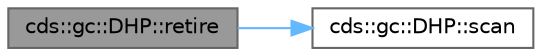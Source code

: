 digraph "cds::gc::DHP::retire"
{
 // LATEX_PDF_SIZE
  bgcolor="transparent";
  edge [fontname=Helvetica,fontsize=10,labelfontname=Helvetica,labelfontsize=10];
  node [fontname=Helvetica,fontsize=10,shape=box,height=0.2,width=0.4];
  rankdir="LR";
  Node1 [id="Node000001",label="cds::gc::DHP::retire",height=0.2,width=0.4,color="gray40", fillcolor="grey60", style="filled", fontcolor="black",tooltip="Retire pointer p with functor of type Disposer"];
  Node1 -> Node2 [id="edge1_Node000001_Node000002",color="steelblue1",style="solid",tooltip=" "];
  Node2 [id="Node000002",label="cds::gc::DHP::scan",height=0.2,width=0.4,color="grey40", fillcolor="white", style="filled",URL="$classcds_1_1gc_1_1_d_h_p.html#a0d5865baa42a93fc72a7878723408ce2",tooltip="Forced GC cycle call for current thread"];
}
